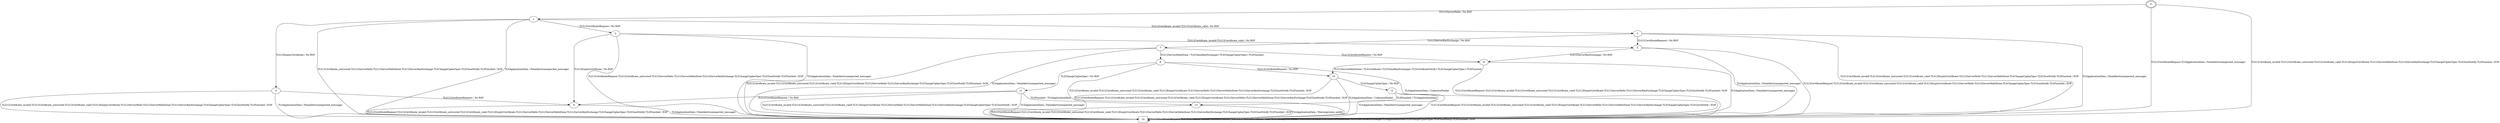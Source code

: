 digraph {
"0" [shape=doubleoctagon label=0];
"1" [shape=ellipse label=1];
"2" [shape=ellipse label=2];
"3" [shape=ellipse label=3];
"4" [shape=ellipse label=4];
"5" [shape=ellipse label=5];
"6" [shape=ellipse label=6];
"7" [shape=ellipse label=7];
"8" [shape=ellipse label=8];
"9" [shape=ellipse label=9];
"10" [shape=ellipse label=10];
"11" [shape=ellipse label=11];
"12" [shape=ellipse label=12];
"13" [shape=ellipse label=13];
"14" [shape=rectangle label=14];
"0" -> "14" [label="TLS12CertificateRequest-TLSApplicationData / FatalAlert(unexpected_message)"];
"0" -> "14" [label="TLS12Certificate_invalid-TLS12Certificate_untrusted-TLS12Certificate_valid-TLS12EmptyCertificate-TLS12ServerHelloDone-TLS12ServerKeyExchange-TLSChangeCipherSpec-TLSCloseNotify-TLSFinished / EOF"];
"0" -> "1" [label="TLS12ServerHello / No RSP"];
"1" -> "2" [label="TLS12CertificateRequest / No RSP"];
"1" -> "3" [label="TLS12Certificate_invalid-TLS12Certificate_valid / No RSP"];
"1" -> "14" [label="TLS12Certificate_untrusted-TLS12ServerHello-TLS12ServerHelloDone-TLS12ServerKeyExchange-TLSChangeCipherSpec-TLSCloseNotify-TLSFinished / EOF"];
"1" -> "4" [label="TLS12EmptyCertificate / No RSP"];
"1" -> "14" [label="TLSApplicationData / FatalAlert(unexpected_message)"];
"2" -> "14" [label="TLS12CertificateRequest-TLS12Certificate_untrusted-TLS12ServerHello-TLS12ServerHelloDone-TLS12ServerKeyExchange-TLSChangeCipherSpec-TLSCloseNotify-TLSFinished / EOF"];
"2" -> "5" [label="TLS12Certificate_invalid-TLS12Certificate_valid / No RSP"];
"2" -> "6" [label="TLS12EmptyCertificate / No RSP"];
"2" -> "14" [label="TLSApplicationData / FatalAlert(unexpected_message)"];
"3" -> "5" [label="TLS12CertificateRequest / No RSP"];
"3" -> "14" [label="TLS12Certificate_invalid-TLS12Certificate_untrusted-TLS12Certificate_valid-TLS12EmptyCertificate-TLS12ServerHello-TLS12ServerHelloDone-TLSChangeCipherSpec-TLSCloseNotify-TLSFinished / EOF"];
"3" -> "7" [label="TLS12ServerKeyExchange / No RSP"];
"3" -> "14" [label="TLSApplicationData / FatalAlert(unexpected_message)"];
"4" -> "6" [label="TLS12CertificateRequest / No RSP"];
"4" -> "14" [label="TLS12Certificate_invalid-TLS12Certificate_untrusted-TLS12Certificate_valid-TLS12EmptyCertificate-TLS12ServerHello-TLS12ServerHelloDone-TLS12ServerKeyExchange-TLSChangeCipherSpec-TLSCloseNotify-TLSFinished / EOF"];
"4" -> "14" [label="TLSApplicationData / FatalAlert(unexpected_message)"];
"5" -> "14" [label="TLS12CertificateRequest-TLS12Certificate_invalid-TLS12Certificate_untrusted-TLS12Certificate_valid-TLS12EmptyCertificate-TLS12ServerHello-TLS12ServerHelloDone-TLSChangeCipherSpec-TLSCloseNotify-TLSFinished / EOF"];
"5" -> "8" [label="TLS12ServerKeyExchange / No RSP"];
"5" -> "14" [label="TLSApplicationData / FatalAlert(unexpected_message)"];
"6" -> "14" [label="TLS12CertificateRequest-TLS12Certificate_invalid-TLS12Certificate_untrusted-TLS12Certificate_valid-TLS12EmptyCertificate-TLS12ServerHello-TLS12ServerHelloDone-TLS12ServerKeyExchange-TLSChangeCipherSpec-TLSCloseNotify-TLSFinished / EOF"];
"6" -> "14" [label="TLSApplicationData / FatalAlert(unexpected_message)"];
"7" -> "8" [label="TLS12CertificateRequest / No RSP"];
"7" -> "14" [label="TLS12Certificate_invalid-TLS12Certificate_untrusted-TLS12Certificate_valid-TLS12EmptyCertificate-TLS12ServerHello-TLS12ServerKeyExchange-TLSChangeCipherSpec-TLSCloseNotify-TLSFinished / EOF"];
"7" -> "9" [label="TLS12ServerHelloDone / TLSClientKeyExchange+TLSChangeCipherSpec+TLSFinished"];
"7" -> "14" [label="TLSApplicationData / FatalAlert(unexpected_message)"];
"8" -> "14" [label="TLS12CertificateRequest-TLS12Certificate_invalid-TLS12Certificate_untrusted-TLS12Certificate_valid-TLS12EmptyCertificate-TLS12ServerHello-TLS12ServerKeyExchange-TLSChangeCipherSpec-TLSCloseNotify-TLSFinished / EOF"];
"8" -> "10" [label="TLS12ServerHelloDone / TLSCertificate+TLSClientKeyExchange+TLSCertificateVerify+TLSChangeCipherSpec+TLSFinished"];
"8" -> "14" [label="TLSApplicationData / FatalAlert(unexpected_message)"];
"9" -> "10" [label="TLS12CertificateRequest / No RSP"];
"9" -> "14" [label="TLS12Certificate_invalid-TLS12Certificate_untrusted-TLS12Certificate_valid-TLS12EmptyCertificate-TLS12ServerHello-TLS12ServerHelloDone-TLS12ServerKeyExchange-TLSCloseNotify-TLSFinished / EOF"];
"9" -> "14" [label="TLSApplicationData / UnknownPacket"];
"9" -> "11" [label="TLSChangeCipherSpec / No RSP"];
"10" -> "14" [label="TLS12CertificateRequest-TLS12Certificate_invalid-TLS12Certificate_untrusted-TLS12Certificate_valid-TLS12EmptyCertificate-TLS12ServerHello-TLS12ServerHelloDone-TLS12ServerKeyExchange-TLSCloseNotify-TLSFinished / EOF"];
"10" -> "14" [label="TLSApplicationData / UnknownPacket"];
"10" -> "12" [label="TLSChangeCipherSpec / No RSP"];
"11" -> "6" [label="TLS12CertificateRequest / No RSP"];
"11" -> "14" [label="TLS12Certificate_invalid-TLS12Certificate_untrusted-TLS12Certificate_valid-TLS12EmptyCertificate-TLS12ServerHello-TLS12ServerHelloDone-TLS12ServerKeyExchange-TLSChangeCipherSpec-TLSCloseNotify / EOF"];
"11" -> "14" [label="TLSApplicationData / FatalAlert(unexpected_message)"];
"11" -> "13" [label="TLSFinished / TLSApplicationData"];
"12" -> "14" [label="TLS12CertificateRequest-TLS12Certificate_invalid-TLS12Certificate_untrusted-TLS12Certificate_valid-TLS12EmptyCertificate-TLS12ServerHello-TLS12ServerHelloDone-TLS12ServerKeyExchange-TLSChangeCipherSpec-TLSCloseNotify / EOF"];
"12" -> "14" [label="TLSApplicationData / FatalAlert(unexpected_message)"];
"12" -> "13" [label="TLSFinished / TLSApplicationData"];
"13" -> "14" [label="TLS12CertificateRequest-TLS12Certificate_invalid-TLS12Certificate_untrusted-TLS12Certificate_valid-TLS12EmptyCertificate-TLS12ServerHello-TLS12ServerHelloDone-TLS12ServerKeyExchange-TLSChangeCipherSpec-TLSCloseNotify-TLSFinished / EOF"];
"13" -> "14" [label="TLSApplicationData / Warning(close_notify)"];
"14" -> "14" [label="TLS12CertificateRequest-TLS12Certificate_invalid-TLS12Certificate_untrusted-TLS12Certificate_valid-TLS12EmptyCertificate-TLS12ServerHello-TLS12ServerHelloDone-TLS12ServerKeyExchange-TLSApplicationData-TLSChangeCipherSpec-TLSCloseNotify-TLSFinished / EOF"];
}
